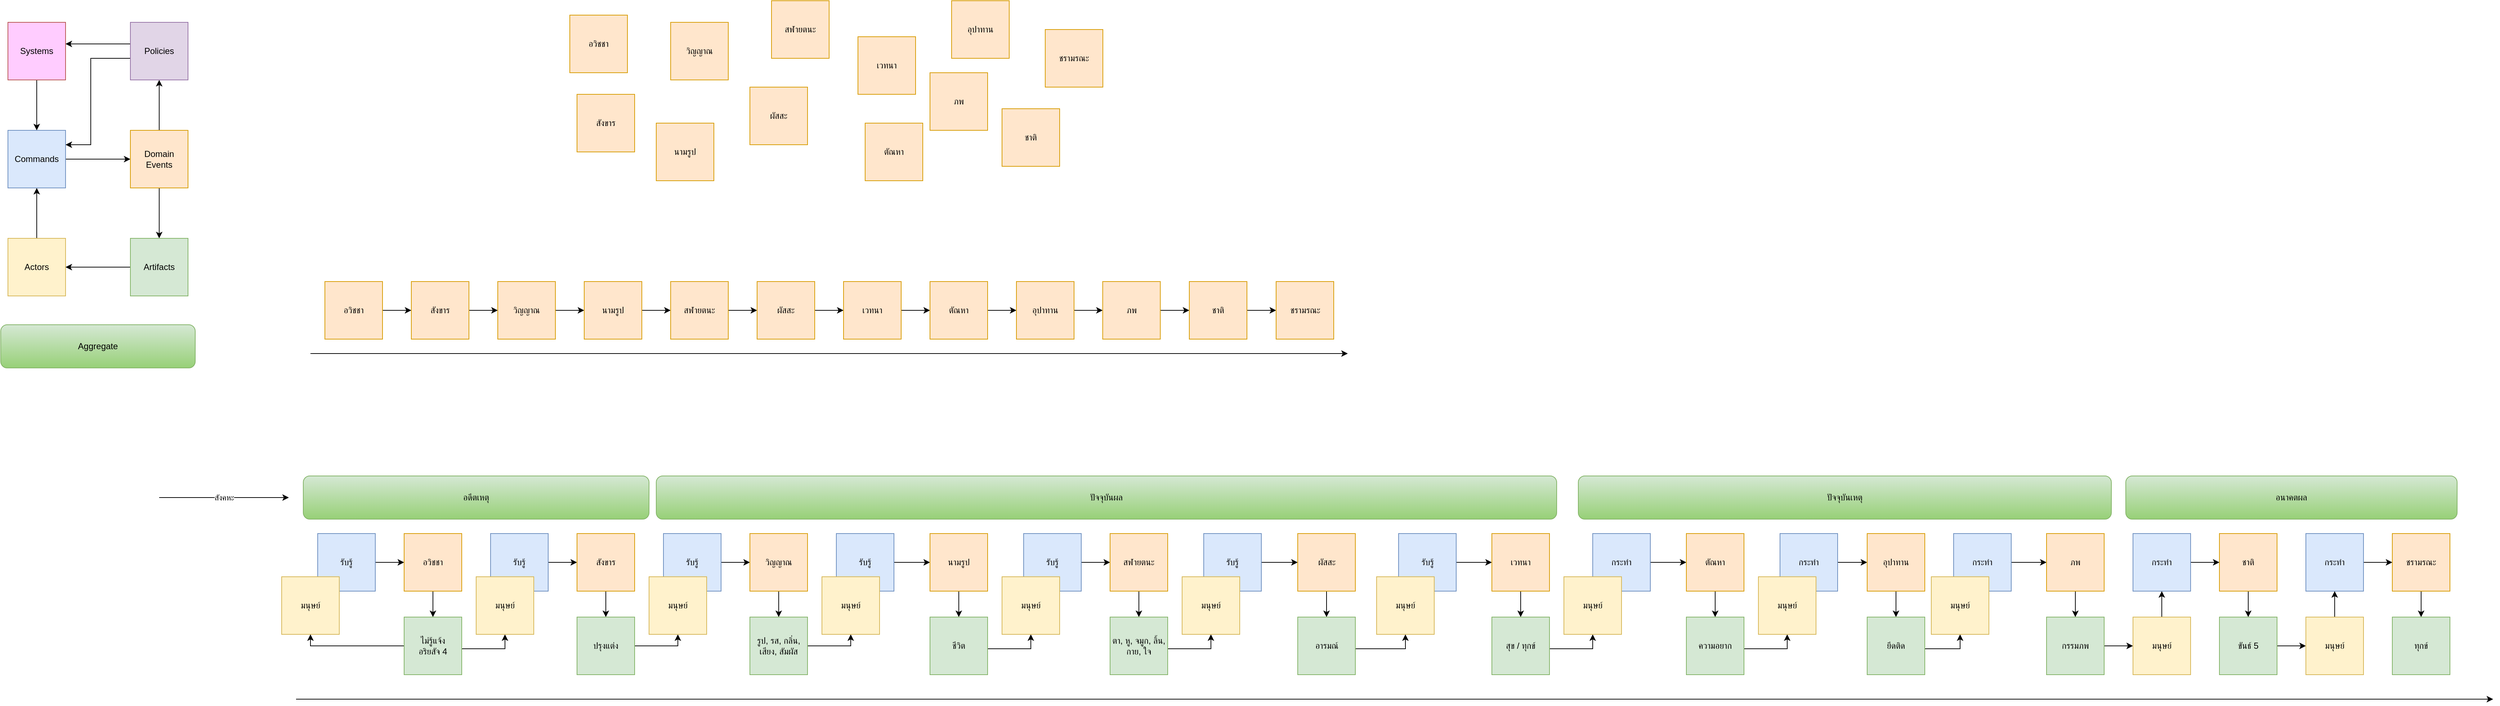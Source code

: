 <mxfile version="24.7.4">
  <diagram name="หน้า-1" id="Qw0tFIXeSHWyljzNwAIm">
    <mxGraphModel dx="2003" dy="1700" grid="1" gridSize="10" guides="1" tooltips="1" connect="1" arrows="1" fold="1" page="1" pageScale="1" pageWidth="827" pageHeight="1169" math="0" shadow="0">
      <root>
        <mxCell id="0" />
        <mxCell id="1" parent="0" />
        <mxCell id="zm-q0sMNVzzizTku4tt9-91" value="" style="edgeStyle=orthogonalEdgeStyle;rounded=0;orthogonalLoop=1;jettySize=auto;html=1;" parent="1" source="zm-q0sMNVzzizTku4tt9-1" target="zm-q0sMNVzzizTku4tt9-2" edge="1">
          <mxGeometry relative="1" as="geometry" />
        </mxCell>
        <mxCell id="zm-q0sMNVzzizTku4tt9-1" value="อวิชชา" style="whiteSpace=wrap;html=1;aspect=fixed;fillColor=#ffe6cc;strokeColor=#d79b00;" parent="1" vertex="1">
          <mxGeometry x="-330" y="-760" width="80" height="80" as="geometry" />
        </mxCell>
        <mxCell id="zm-q0sMNVzzizTku4tt9-92" value="" style="edgeStyle=orthogonalEdgeStyle;rounded=0;orthogonalLoop=1;jettySize=auto;html=1;" parent="1" source="zm-q0sMNVzzizTku4tt9-2" target="zm-q0sMNVzzizTku4tt9-3" edge="1">
          <mxGeometry relative="1" as="geometry" />
        </mxCell>
        <mxCell id="zm-q0sMNVzzizTku4tt9-2" value="สังขาร" style="whiteSpace=wrap;html=1;aspect=fixed;fillColor=#ffe6cc;strokeColor=#d79b00;" parent="1" vertex="1">
          <mxGeometry x="-210" y="-760" width="80" height="80" as="geometry" />
        </mxCell>
        <mxCell id="zm-q0sMNVzzizTku4tt9-93" value="" style="edgeStyle=orthogonalEdgeStyle;rounded=0;orthogonalLoop=1;jettySize=auto;html=1;" parent="1" source="zm-q0sMNVzzizTku4tt9-3" target="zm-q0sMNVzzizTku4tt9-4" edge="1">
          <mxGeometry relative="1" as="geometry" />
        </mxCell>
        <mxCell id="zm-q0sMNVzzizTku4tt9-3" value="วิญญาณ" style="whiteSpace=wrap;html=1;aspect=fixed;fillColor=#ffe6cc;strokeColor=#d79b00;" parent="1" vertex="1">
          <mxGeometry x="-90" y="-760" width="80" height="80" as="geometry" />
        </mxCell>
        <mxCell id="zm-q0sMNVzzizTku4tt9-94" value="" style="edgeStyle=orthogonalEdgeStyle;rounded=0;orthogonalLoop=1;jettySize=auto;html=1;" parent="1" source="zm-q0sMNVzzizTku4tt9-4" target="zm-q0sMNVzzizTku4tt9-5" edge="1">
          <mxGeometry relative="1" as="geometry" />
        </mxCell>
        <mxCell id="zm-q0sMNVzzizTku4tt9-4" value="นามรูป" style="whiteSpace=wrap;html=1;aspect=fixed;fillColor=#ffe6cc;strokeColor=#d79b00;" parent="1" vertex="1">
          <mxGeometry x="30" y="-760" width="80" height="80" as="geometry" />
        </mxCell>
        <mxCell id="zm-q0sMNVzzizTku4tt9-95" value="" style="edgeStyle=orthogonalEdgeStyle;rounded=0;orthogonalLoop=1;jettySize=auto;html=1;" parent="1" source="zm-q0sMNVzzizTku4tt9-5" target="zm-q0sMNVzzizTku4tt9-6" edge="1">
          <mxGeometry relative="1" as="geometry" />
        </mxCell>
        <mxCell id="zm-q0sMNVzzizTku4tt9-5" value="สฬายตนะ" style="whiteSpace=wrap;html=1;aspect=fixed;fillColor=#ffe6cc;strokeColor=#d79b00;" parent="1" vertex="1">
          <mxGeometry x="150" y="-760" width="80" height="80" as="geometry" />
        </mxCell>
        <mxCell id="zm-q0sMNVzzizTku4tt9-96" value="" style="edgeStyle=orthogonalEdgeStyle;rounded=0;orthogonalLoop=1;jettySize=auto;html=1;" parent="1" source="zm-q0sMNVzzizTku4tt9-6" target="zm-q0sMNVzzizTku4tt9-7" edge="1">
          <mxGeometry relative="1" as="geometry" />
        </mxCell>
        <mxCell id="zm-q0sMNVzzizTku4tt9-6" value="ผัสสะ" style="whiteSpace=wrap;html=1;aspect=fixed;fillColor=#ffe6cc;strokeColor=#d79b00;" parent="1" vertex="1">
          <mxGeometry x="270" y="-760" width="80" height="80" as="geometry" />
        </mxCell>
        <mxCell id="zm-q0sMNVzzizTku4tt9-97" value="" style="edgeStyle=orthogonalEdgeStyle;rounded=0;orthogonalLoop=1;jettySize=auto;html=1;" parent="1" source="zm-q0sMNVzzizTku4tt9-7" target="zm-q0sMNVzzizTku4tt9-8" edge="1">
          <mxGeometry relative="1" as="geometry" />
        </mxCell>
        <mxCell id="zm-q0sMNVzzizTku4tt9-7" value="เวทนา" style="whiteSpace=wrap;html=1;aspect=fixed;fillColor=#ffe6cc;strokeColor=#d79b00;" parent="1" vertex="1">
          <mxGeometry x="390" y="-760" width="80" height="80" as="geometry" />
        </mxCell>
        <mxCell id="zm-q0sMNVzzizTku4tt9-98" value="" style="edgeStyle=orthogonalEdgeStyle;rounded=0;orthogonalLoop=1;jettySize=auto;html=1;" parent="1" source="zm-q0sMNVzzizTku4tt9-8" target="zm-q0sMNVzzizTku4tt9-9" edge="1">
          <mxGeometry relative="1" as="geometry" />
        </mxCell>
        <mxCell id="zm-q0sMNVzzizTku4tt9-8" value="ตัณหา" style="whiteSpace=wrap;html=1;aspect=fixed;fillColor=#ffe6cc;strokeColor=#d79b00;" parent="1" vertex="1">
          <mxGeometry x="510" y="-760" width="80" height="80" as="geometry" />
        </mxCell>
        <mxCell id="zm-q0sMNVzzizTku4tt9-99" value="" style="edgeStyle=orthogonalEdgeStyle;rounded=0;orthogonalLoop=1;jettySize=auto;html=1;" parent="1" source="zm-q0sMNVzzizTku4tt9-9" target="zm-q0sMNVzzizTku4tt9-10" edge="1">
          <mxGeometry relative="1" as="geometry" />
        </mxCell>
        <mxCell id="zm-q0sMNVzzizTku4tt9-9" value="อุปาทาน" style="whiteSpace=wrap;html=1;aspect=fixed;fillColor=#ffe6cc;strokeColor=#d79b00;" parent="1" vertex="1">
          <mxGeometry x="630" y="-760" width="80" height="80" as="geometry" />
        </mxCell>
        <mxCell id="zm-q0sMNVzzizTku4tt9-100" value="" style="edgeStyle=orthogonalEdgeStyle;rounded=0;orthogonalLoop=1;jettySize=auto;html=1;" parent="1" source="zm-q0sMNVzzizTku4tt9-10" target="zm-q0sMNVzzizTku4tt9-11" edge="1">
          <mxGeometry relative="1" as="geometry" />
        </mxCell>
        <mxCell id="zm-q0sMNVzzizTku4tt9-10" value="ภพ" style="whiteSpace=wrap;html=1;aspect=fixed;fillColor=#ffe6cc;strokeColor=#d79b00;" parent="1" vertex="1">
          <mxGeometry x="749.75" y="-760" width="80" height="80" as="geometry" />
        </mxCell>
        <mxCell id="zm-q0sMNVzzizTku4tt9-101" value="" style="edgeStyle=orthogonalEdgeStyle;rounded=0;orthogonalLoop=1;jettySize=auto;html=1;" parent="1" source="zm-q0sMNVzzizTku4tt9-11" target="zm-q0sMNVzzizTku4tt9-12" edge="1">
          <mxGeometry relative="1" as="geometry" />
        </mxCell>
        <mxCell id="zm-q0sMNVzzizTku4tt9-11" value="ชาติ" style="whiteSpace=wrap;html=1;aspect=fixed;fillColor=#ffe6cc;strokeColor=#d79b00;" parent="1" vertex="1">
          <mxGeometry x="870" y="-760" width="80" height="80" as="geometry" />
        </mxCell>
        <mxCell id="zm-q0sMNVzzizTku4tt9-12" value="ชรามรณะ" style="whiteSpace=wrap;html=1;aspect=fixed;fillColor=#ffe6cc;strokeColor=#d79b00;" parent="1" vertex="1">
          <mxGeometry x="990.5" y="-760" width="80" height="80" as="geometry" />
        </mxCell>
        <mxCell id="zm-q0sMNVzzizTku4tt9-14" value="" style="endArrow=classic;html=1;rounded=0;" parent="1" edge="1">
          <mxGeometry width="50" height="50" relative="1" as="geometry">
            <mxPoint x="-350" y="-660" as="sourcePoint" />
            <mxPoint x="1090" y="-660" as="targetPoint" />
          </mxGeometry>
        </mxCell>
        <mxCell id="zm-q0sMNVzzizTku4tt9-136" value="" style="edgeStyle=orthogonalEdgeStyle;rounded=0;orthogonalLoop=1;jettySize=auto;html=1;" parent="1" source="zm-q0sMNVzzizTku4tt9-15" target="zm-q0sMNVzzizTku4tt9-30" edge="1">
          <mxGeometry relative="1" as="geometry" />
        </mxCell>
        <mxCell id="zm-q0sMNVzzizTku4tt9-15" value="รับรู้" style="whiteSpace=wrap;html=1;aspect=fixed;fillColor=#dae8fc;strokeColor=#6c8ebf;" parent="1" vertex="1">
          <mxGeometry x="-340" y="-410" width="80" height="80" as="geometry" />
        </mxCell>
        <mxCell id="zm-q0sMNVzzizTku4tt9-18" value="มนุษย์" style="whiteSpace=wrap;html=1;aspect=fixed;fillColor=#fff2cc;strokeColor=#d6b656;" parent="1" vertex="1">
          <mxGeometry x="-390" y="-350" width="80" height="80" as="geometry" />
        </mxCell>
        <mxCell id="zm-q0sMNVzzizTku4tt9-114" style="edgeStyle=orthogonalEdgeStyle;rounded=0;orthogonalLoop=1;jettySize=auto;html=1;" parent="1" source="zm-q0sMNVzzizTku4tt9-21" target="zm-q0sMNVzzizTku4tt9-22" edge="1">
          <mxGeometry relative="1" as="geometry">
            <Array as="points">
              <mxPoint x="-730" y="-860" />
              <mxPoint x="-730" y="-860" />
            </Array>
          </mxGeometry>
        </mxCell>
        <mxCell id="zm-q0sMNVzzizTku4tt9-21" value="Actors" style="whiteSpace=wrap;html=1;aspect=fixed;fillColor=#fff2cc;strokeColor=#d6b656;" parent="1" vertex="1">
          <mxGeometry x="-770" y="-820" width="80" height="80" as="geometry" />
        </mxCell>
        <mxCell id="zm-q0sMNVzzizTku4tt9-115" value="" style="edgeStyle=orthogonalEdgeStyle;rounded=0;orthogonalLoop=1;jettySize=auto;html=1;" parent="1" source="zm-q0sMNVzzizTku4tt9-22" target="zm-q0sMNVzzizTku4tt9-23" edge="1">
          <mxGeometry relative="1" as="geometry" />
        </mxCell>
        <mxCell id="zm-q0sMNVzzizTku4tt9-22" value="Commands" style="whiteSpace=wrap;html=1;aspect=fixed;fillColor=#dae8fc;strokeColor=#6c8ebf;" parent="1" vertex="1">
          <mxGeometry x="-770" y="-970" width="80" height="80" as="geometry" />
        </mxCell>
        <mxCell id="zm-q0sMNVzzizTku4tt9-116" value="" style="edgeStyle=orthogonalEdgeStyle;rounded=0;orthogonalLoop=1;jettySize=auto;html=1;" parent="1" source="zm-q0sMNVzzizTku4tt9-23" target="zm-q0sMNVzzizTku4tt9-24" edge="1">
          <mxGeometry relative="1" as="geometry" />
        </mxCell>
        <mxCell id="zm-q0sMNVzzizTku4tt9-118" value="" style="edgeStyle=orthogonalEdgeStyle;rounded=0;orthogonalLoop=1;jettySize=auto;html=1;" parent="1" source="zm-q0sMNVzzizTku4tt9-23" target="zm-q0sMNVzzizTku4tt9-27" edge="1">
          <mxGeometry relative="1" as="geometry" />
        </mxCell>
        <mxCell id="zm-q0sMNVzzizTku4tt9-23" value="Domain Events" style="whiteSpace=wrap;html=1;aspect=fixed;fillColor=#ffe6cc;strokeColor=#d79b00;" parent="1" vertex="1">
          <mxGeometry x="-600" y="-970" width="80" height="80" as="geometry" />
        </mxCell>
        <mxCell id="zm-q0sMNVzzizTku4tt9-117" value="" style="edgeStyle=orthogonalEdgeStyle;rounded=0;orthogonalLoop=1;jettySize=auto;html=1;" parent="1" source="zm-q0sMNVzzizTku4tt9-24" target="zm-q0sMNVzzizTku4tt9-21" edge="1">
          <mxGeometry relative="1" as="geometry" />
        </mxCell>
        <mxCell id="zm-q0sMNVzzizTku4tt9-24" value="Artifacts" style="whiteSpace=wrap;html=1;aspect=fixed;fillColor=#d5e8d4;strokeColor=#82b366;" parent="1" vertex="1">
          <mxGeometry x="-600" y="-820" width="80" height="80" as="geometry" />
        </mxCell>
        <mxCell id="zm-q0sMNVzzizTku4tt9-120" value="" style="edgeStyle=orthogonalEdgeStyle;rounded=0;orthogonalLoop=1;jettySize=auto;html=1;" parent="1" source="zm-q0sMNVzzizTku4tt9-25" target="zm-q0sMNVzzizTku4tt9-22" edge="1">
          <mxGeometry relative="1" as="geometry" />
        </mxCell>
        <mxCell id="zm-q0sMNVzzizTku4tt9-25" value="Systems" style="whiteSpace=wrap;html=1;aspect=fixed;fillColor=#FFCCFF;strokeColor=#b85450;" parent="1" vertex="1">
          <mxGeometry x="-770" y="-1120" width="80" height="80" as="geometry" />
        </mxCell>
        <mxCell id="zm-q0sMNVzzizTku4tt9-119" value="" style="edgeStyle=orthogonalEdgeStyle;rounded=0;orthogonalLoop=1;jettySize=auto;html=1;" parent="1" source="zm-q0sMNVzzizTku4tt9-27" target="zm-q0sMNVzzizTku4tt9-25" edge="1">
          <mxGeometry relative="1" as="geometry">
            <Array as="points">
              <mxPoint x="-650" y="-1090" />
              <mxPoint x="-650" y="-1090" />
            </Array>
          </mxGeometry>
        </mxCell>
        <mxCell id="zm-q0sMNVzzizTku4tt9-121" style="edgeStyle=orthogonalEdgeStyle;rounded=0;orthogonalLoop=1;jettySize=auto;html=1;" parent="1" source="zm-q0sMNVzzizTku4tt9-27" target="zm-q0sMNVzzizTku4tt9-22" edge="1">
          <mxGeometry relative="1" as="geometry">
            <Array as="points">
              <mxPoint x="-655" y="-1070" />
              <mxPoint x="-655" y="-950" />
            </Array>
          </mxGeometry>
        </mxCell>
        <mxCell id="zm-q0sMNVzzizTku4tt9-27" value="Policies" style="whiteSpace=wrap;html=1;aspect=fixed;fillColor=#e1d5e7;strokeColor=#9673a6;" parent="1" vertex="1">
          <mxGeometry x="-600" y="-1120" width="80" height="80" as="geometry" />
        </mxCell>
        <mxCell id="zm-q0sMNVzzizTku4tt9-88" style="edgeStyle=orthogonalEdgeStyle;rounded=0;orthogonalLoop=1;jettySize=auto;html=1;" parent="1" source="zm-q0sMNVzzizTku4tt9-38" target="zm-q0sMNVzzizTku4tt9-75" edge="1">
          <mxGeometry relative="1" as="geometry">
            <Array as="points">
              <mxPoint x="-110" y="-250" />
              <mxPoint x="-110" y="-250" />
            </Array>
          </mxGeometry>
        </mxCell>
        <mxCell id="zm-q0sMNVzzizTku4tt9-137" value="" style="edgeStyle=orthogonalEdgeStyle;rounded=0;orthogonalLoop=1;jettySize=auto;html=1;" parent="1" source="zm-q0sMNVzzizTku4tt9-30" target="zm-q0sMNVzzizTku4tt9-38" edge="1">
          <mxGeometry relative="1" as="geometry" />
        </mxCell>
        <mxCell id="zm-q0sMNVzzizTku4tt9-30" value="อวิชชา" style="whiteSpace=wrap;html=1;aspect=fixed;fillColor=#ffe6cc;strokeColor=#d79b00;" parent="1" vertex="1">
          <mxGeometry x="-220" y="-410" width="80" height="80" as="geometry" />
        </mxCell>
        <mxCell id="zm-q0sMNVzzizTku4tt9-160" value="" style="edgeStyle=orthogonalEdgeStyle;rounded=0;orthogonalLoop=1;jettySize=auto;html=1;" parent="1" source="zm-q0sMNVzzizTku4tt9-32" target="zm-q0sMNVzzizTku4tt9-34" edge="1">
          <mxGeometry relative="1" as="geometry" />
        </mxCell>
        <mxCell id="zm-q0sMNVzzizTku4tt9-32" value="รับรู้" style="whiteSpace=wrap;html=1;aspect=fixed;fillColor=#dae8fc;strokeColor=#6c8ebf;" parent="1" vertex="1">
          <mxGeometry x="-100" y="-410" width="80" height="80" as="geometry" />
        </mxCell>
        <mxCell id="zm-q0sMNVzzizTku4tt9-139" value="" style="edgeStyle=orthogonalEdgeStyle;rounded=0;orthogonalLoop=1;jettySize=auto;html=1;" parent="1" source="zm-q0sMNVzzizTku4tt9-34" target="zm-q0sMNVzzizTku4tt9-62" edge="1">
          <mxGeometry relative="1" as="geometry" />
        </mxCell>
        <mxCell id="zm-q0sMNVzzizTku4tt9-34" value="สังขาร" style="whiteSpace=wrap;html=1;aspect=fixed;fillColor=#ffe6cc;strokeColor=#d79b00;direction=south;" parent="1" vertex="1">
          <mxGeometry x="20" y="-410" width="80" height="80" as="geometry" />
        </mxCell>
        <mxCell id="zm-q0sMNVzzizTku4tt9-161" value="" style="edgeStyle=orthogonalEdgeStyle;rounded=0;orthogonalLoop=1;jettySize=auto;html=1;" parent="1" source="zm-q0sMNVzzizTku4tt9-35" target="zm-q0sMNVzzizTku4tt9-37" edge="1">
          <mxGeometry relative="1" as="geometry" />
        </mxCell>
        <mxCell id="zm-q0sMNVzzizTku4tt9-35" value="รับรู้" style="whiteSpace=wrap;html=1;aspect=fixed;fillColor=#dae8fc;strokeColor=#6c8ebf;" parent="1" vertex="1">
          <mxGeometry x="140" y="-410" width="80" height="80" as="geometry" />
        </mxCell>
        <mxCell id="zm-q0sMNVzzizTku4tt9-141" value="" style="edgeStyle=orthogonalEdgeStyle;rounded=0;orthogonalLoop=1;jettySize=auto;html=1;" parent="1" source="zm-q0sMNVzzizTku4tt9-37" target="zm-q0sMNVzzizTku4tt9-64" edge="1">
          <mxGeometry relative="1" as="geometry" />
        </mxCell>
        <mxCell id="zm-q0sMNVzzizTku4tt9-37" value="วิญญาณ" style="whiteSpace=wrap;html=1;aspect=fixed;fillColor=#ffe6cc;strokeColor=#d79b00;" parent="1" vertex="1">
          <mxGeometry x="260" y="-410" width="80" height="80" as="geometry" />
        </mxCell>
        <mxCell id="zm-q0sMNVzzizTku4tt9-171" style="edgeStyle=orthogonalEdgeStyle;rounded=0;orthogonalLoop=1;jettySize=auto;html=1;" parent="1" source="zm-q0sMNVzzizTku4tt9-38" target="zm-q0sMNVzzizTku4tt9-18" edge="1">
          <mxGeometry relative="1" as="geometry">
            <Array as="points">
              <mxPoint x="-350" y="-254" />
            </Array>
          </mxGeometry>
        </mxCell>
        <mxCell id="zm-q0sMNVzzizTku4tt9-38" value="ไม่รู้แจ้ง&lt;div&gt;อริยสัจ 4&lt;/div&gt;" style="whiteSpace=wrap;html=1;aspect=fixed;fillColor=#d5e8d4;strokeColor=#82b366;" parent="1" vertex="1">
          <mxGeometry x="-220" y="-294" width="80" height="80" as="geometry" />
        </mxCell>
        <mxCell id="zm-q0sMNVzzizTku4tt9-162" value="" style="edgeStyle=orthogonalEdgeStyle;rounded=0;orthogonalLoop=1;jettySize=auto;html=1;" parent="1" source="zm-q0sMNVzzizTku4tt9-39" target="zm-q0sMNVzzizTku4tt9-40" edge="1">
          <mxGeometry relative="1" as="geometry" />
        </mxCell>
        <mxCell id="zm-q0sMNVzzizTku4tt9-39" value="รับรู้" style="whiteSpace=wrap;html=1;aspect=fixed;fillColor=#dae8fc;strokeColor=#6c8ebf;" parent="1" vertex="1">
          <mxGeometry x="380" y="-410" width="80" height="80" as="geometry" />
        </mxCell>
        <mxCell id="zm-q0sMNVzzizTku4tt9-143" value="" style="edgeStyle=orthogonalEdgeStyle;rounded=0;orthogonalLoop=1;jettySize=auto;html=1;" parent="1" source="zm-q0sMNVzzizTku4tt9-40" target="zm-q0sMNVzzizTku4tt9-67" edge="1">
          <mxGeometry relative="1" as="geometry" />
        </mxCell>
        <mxCell id="zm-q0sMNVzzizTku4tt9-40" value="นามรูป" style="whiteSpace=wrap;html=1;aspect=fixed;fillColor=#ffe6cc;strokeColor=#d79b00;" parent="1" vertex="1">
          <mxGeometry x="510" y="-410" width="80" height="80" as="geometry" />
        </mxCell>
        <mxCell id="zm-q0sMNVzzizTku4tt9-163" value="" style="edgeStyle=orthogonalEdgeStyle;rounded=0;orthogonalLoop=1;jettySize=auto;html=1;" parent="1" source="zm-q0sMNVzzizTku4tt9-41" target="zm-q0sMNVzzizTku4tt9-42" edge="1">
          <mxGeometry relative="1" as="geometry" />
        </mxCell>
        <mxCell id="zm-q0sMNVzzizTku4tt9-41" value="รับรู้" style="whiteSpace=wrap;html=1;aspect=fixed;fillColor=#dae8fc;strokeColor=#6c8ebf;" parent="1" vertex="1">
          <mxGeometry x="640" y="-410" width="80" height="80" as="geometry" />
        </mxCell>
        <mxCell id="zm-q0sMNVzzizTku4tt9-145" value="" style="edgeStyle=orthogonalEdgeStyle;rounded=0;orthogonalLoop=1;jettySize=auto;html=1;" parent="1" source="zm-q0sMNVzzizTku4tt9-42" target="zm-q0sMNVzzizTku4tt9-68" edge="1">
          <mxGeometry relative="1" as="geometry" />
        </mxCell>
        <mxCell id="zm-q0sMNVzzizTku4tt9-42" value="สฬายตนะ" style="whiteSpace=wrap;html=1;aspect=fixed;fillColor=#ffe6cc;strokeColor=#d79b00;" parent="1" vertex="1">
          <mxGeometry x="760" y="-410" width="80" height="80" as="geometry" />
        </mxCell>
        <mxCell id="zm-q0sMNVzzizTku4tt9-164" value="" style="edgeStyle=orthogonalEdgeStyle;rounded=0;orthogonalLoop=1;jettySize=auto;html=1;" parent="1" source="zm-q0sMNVzzizTku4tt9-44" target="zm-q0sMNVzzizTku4tt9-45" edge="1">
          <mxGeometry relative="1" as="geometry" />
        </mxCell>
        <mxCell id="zm-q0sMNVzzizTku4tt9-44" value="รับรู้" style="whiteSpace=wrap;html=1;aspect=fixed;fillColor=#dae8fc;strokeColor=#6c8ebf;" parent="1" vertex="1">
          <mxGeometry x="890" y="-410" width="80" height="80" as="geometry" />
        </mxCell>
        <mxCell id="zm-q0sMNVzzizTku4tt9-147" value="" style="edgeStyle=orthogonalEdgeStyle;rounded=0;orthogonalLoop=1;jettySize=auto;html=1;" parent="1" source="zm-q0sMNVzzizTku4tt9-45" target="zm-q0sMNVzzizTku4tt9-69" edge="1">
          <mxGeometry relative="1" as="geometry" />
        </mxCell>
        <mxCell id="zm-q0sMNVzzizTku4tt9-45" value="ผัสสะ" style="whiteSpace=wrap;html=1;aspect=fixed;fillColor=#ffe6cc;strokeColor=#d79b00;" parent="1" vertex="1">
          <mxGeometry x="1020.5" y="-410" width="80" height="80" as="geometry" />
        </mxCell>
        <mxCell id="zm-q0sMNVzzizTku4tt9-165" value="" style="edgeStyle=orthogonalEdgeStyle;rounded=0;orthogonalLoop=1;jettySize=auto;html=1;" parent="1" source="zm-q0sMNVzzizTku4tt9-46" target="zm-q0sMNVzzizTku4tt9-47" edge="1">
          <mxGeometry relative="1" as="geometry" />
        </mxCell>
        <mxCell id="zm-q0sMNVzzizTku4tt9-46" value="รับรู้" style="whiteSpace=wrap;html=1;aspect=fixed;fillColor=#dae8fc;strokeColor=#6c8ebf;" parent="1" vertex="1">
          <mxGeometry x="1160.5" y="-410" width="80" height="80" as="geometry" />
        </mxCell>
        <mxCell id="zm-q0sMNVzzizTku4tt9-149" value="" style="edgeStyle=orthogonalEdgeStyle;rounded=0;orthogonalLoop=1;jettySize=auto;html=1;" parent="1" source="zm-q0sMNVzzizTku4tt9-47" target="zm-q0sMNVzzizTku4tt9-63" edge="1">
          <mxGeometry relative="1" as="geometry" />
        </mxCell>
        <mxCell id="zm-q0sMNVzzizTku4tt9-47" value="เวทนา" style="whiteSpace=wrap;html=1;aspect=fixed;fillColor=#ffe6cc;strokeColor=#d79b00;" parent="1" vertex="1">
          <mxGeometry x="1290" y="-410" width="80" height="80" as="geometry" />
        </mxCell>
        <mxCell id="zm-q0sMNVzzizTku4tt9-166" value="" style="edgeStyle=orthogonalEdgeStyle;rounded=0;orthogonalLoop=1;jettySize=auto;html=1;" parent="1" source="zm-q0sMNVzzizTku4tt9-48" target="zm-q0sMNVzzizTku4tt9-49" edge="1">
          <mxGeometry relative="1" as="geometry" />
        </mxCell>
        <mxCell id="zm-q0sMNVzzizTku4tt9-48" value="กระทำ" style="whiteSpace=wrap;html=1;aspect=fixed;fillColor=#dae8fc;strokeColor=#6c8ebf;" parent="1" vertex="1">
          <mxGeometry x="1430" y="-410" width="80" height="80" as="geometry" />
        </mxCell>
        <mxCell id="zm-q0sMNVzzizTku4tt9-151" value="" style="edgeStyle=orthogonalEdgeStyle;rounded=0;orthogonalLoop=1;jettySize=auto;html=1;" parent="1" source="zm-q0sMNVzzizTku4tt9-49" target="zm-q0sMNVzzizTku4tt9-70" edge="1">
          <mxGeometry relative="1" as="geometry" />
        </mxCell>
        <mxCell id="zm-q0sMNVzzizTku4tt9-49" value="ตัณหา" style="whiteSpace=wrap;html=1;aspect=fixed;fillColor=#ffe6cc;strokeColor=#d79b00;" parent="1" vertex="1">
          <mxGeometry x="1560" y="-410" width="80" height="80" as="geometry" />
        </mxCell>
        <mxCell id="zm-q0sMNVzzizTku4tt9-167" value="" style="edgeStyle=orthogonalEdgeStyle;rounded=0;orthogonalLoop=1;jettySize=auto;html=1;" parent="1" source="zm-q0sMNVzzizTku4tt9-50" target="zm-q0sMNVzzizTku4tt9-51" edge="1">
          <mxGeometry relative="1" as="geometry" />
        </mxCell>
        <mxCell id="zm-q0sMNVzzizTku4tt9-50" value="กระทำ" style="whiteSpace=wrap;html=1;aspect=fixed;fillColor=#dae8fc;strokeColor=#6c8ebf;" parent="1" vertex="1">
          <mxGeometry x="1690" y="-410" width="80" height="80" as="geometry" />
        </mxCell>
        <mxCell id="zm-q0sMNVzzizTku4tt9-153" value="" style="edgeStyle=orthogonalEdgeStyle;rounded=0;orthogonalLoop=1;jettySize=auto;html=1;" parent="1" source="zm-q0sMNVzzizTku4tt9-51" target="zm-q0sMNVzzizTku4tt9-71" edge="1">
          <mxGeometry relative="1" as="geometry" />
        </mxCell>
        <mxCell id="zm-q0sMNVzzizTku4tt9-51" value="อุปาทาน" style="whiteSpace=wrap;html=1;aspect=fixed;fillColor=#ffe6cc;strokeColor=#d79b00;" parent="1" vertex="1">
          <mxGeometry x="1811" y="-410" width="80" height="80" as="geometry" />
        </mxCell>
        <mxCell id="zm-q0sMNVzzizTku4tt9-168" value="" style="edgeStyle=orthogonalEdgeStyle;rounded=0;orthogonalLoop=1;jettySize=auto;html=1;" parent="1" source="zm-q0sMNVzzizTku4tt9-52" target="zm-q0sMNVzzizTku4tt9-53" edge="1">
          <mxGeometry relative="1" as="geometry" />
        </mxCell>
        <mxCell id="zm-q0sMNVzzizTku4tt9-52" value="กระทำ" style="whiteSpace=wrap;html=1;aspect=fixed;fillColor=#dae8fc;strokeColor=#6c8ebf;" parent="1" vertex="1">
          <mxGeometry x="1931" y="-410" width="80" height="80" as="geometry" />
        </mxCell>
        <mxCell id="zm-q0sMNVzzizTku4tt9-155" value="" style="edgeStyle=orthogonalEdgeStyle;rounded=0;orthogonalLoop=1;jettySize=auto;html=1;" parent="1" source="zm-q0sMNVzzizTku4tt9-53" target="zm-q0sMNVzzizTku4tt9-72" edge="1">
          <mxGeometry relative="1" as="geometry" />
        </mxCell>
        <mxCell id="zm-q0sMNVzzizTku4tt9-53" value="ภพ" style="whiteSpace=wrap;html=1;aspect=fixed;fillColor=#ffe6cc;strokeColor=#d79b00;" parent="1" vertex="1">
          <mxGeometry x="2060" y="-410" width="80" height="80" as="geometry" />
        </mxCell>
        <mxCell id="zm-q0sMNVzzizTku4tt9-157" value="" style="edgeStyle=orthogonalEdgeStyle;rounded=0;orthogonalLoop=1;jettySize=auto;html=1;" parent="1" source="zm-q0sMNVzzizTku4tt9-54" target="zm-q0sMNVzzizTku4tt9-73" edge="1">
          <mxGeometry relative="1" as="geometry" />
        </mxCell>
        <mxCell id="zm-q0sMNVzzizTku4tt9-54" value="ชาติ" style="whiteSpace=wrap;html=1;aspect=fixed;fillColor=#ffe6cc;strokeColor=#d79b00;" parent="1" vertex="1">
          <mxGeometry x="2300" y="-410" width="80" height="80" as="geometry" />
        </mxCell>
        <mxCell id="zm-q0sMNVzzizTku4tt9-159" value="" style="edgeStyle=orthogonalEdgeStyle;rounded=0;orthogonalLoop=1;jettySize=auto;html=1;" parent="1" source="zm-q0sMNVzzizTku4tt9-55" target="zm-q0sMNVzzizTku4tt9-74" edge="1">
          <mxGeometry relative="1" as="geometry" />
        </mxCell>
        <mxCell id="zm-q0sMNVzzizTku4tt9-55" value="ชรามรณะ" style="whiteSpace=wrap;html=1;aspect=fixed;fillColor=#ffe6cc;strokeColor=#d79b00;" parent="1" vertex="1">
          <mxGeometry x="2540" y="-410" width="80" height="80" as="geometry" />
        </mxCell>
        <mxCell id="zm-q0sMNVzzizTku4tt9-169" value="" style="edgeStyle=orthogonalEdgeStyle;rounded=0;orthogonalLoop=1;jettySize=auto;html=1;" parent="1" source="zm-q0sMNVzzizTku4tt9-56" target="zm-q0sMNVzzizTku4tt9-54" edge="1">
          <mxGeometry relative="1" as="geometry" />
        </mxCell>
        <mxCell id="zm-q0sMNVzzizTku4tt9-56" value="กระทำ" style="whiteSpace=wrap;html=1;aspect=fixed;fillColor=#dae8fc;strokeColor=#6c8ebf;" parent="1" vertex="1">
          <mxGeometry x="2180" y="-410" width="80" height="80" as="geometry" />
        </mxCell>
        <mxCell id="zm-q0sMNVzzizTku4tt9-170" value="" style="edgeStyle=orthogonalEdgeStyle;rounded=0;orthogonalLoop=1;jettySize=auto;html=1;" parent="1" source="zm-q0sMNVzzizTku4tt9-57" target="zm-q0sMNVzzizTku4tt9-55" edge="1">
          <mxGeometry relative="1" as="geometry" />
        </mxCell>
        <mxCell id="zm-q0sMNVzzizTku4tt9-57" value="กระทำ" style="whiteSpace=wrap;html=1;aspect=fixed;fillColor=#dae8fc;strokeColor=#6c8ebf;" parent="1" vertex="1">
          <mxGeometry x="2420" y="-410" width="80" height="80" as="geometry" />
        </mxCell>
        <mxCell id="zm-q0sMNVzzizTku4tt9-122" value="" style="edgeStyle=orthogonalEdgeStyle;rounded=0;orthogonalLoop=1;jettySize=auto;html=1;" parent="1" source="zm-q0sMNVzzizTku4tt9-62" target="zm-q0sMNVzzizTku4tt9-76" edge="1">
          <mxGeometry relative="1" as="geometry">
            <Array as="points">
              <mxPoint x="160" y="-254" />
            </Array>
          </mxGeometry>
        </mxCell>
        <mxCell id="zm-q0sMNVzzizTku4tt9-62" value="ปรุงแต่ง" style="whiteSpace=wrap;html=1;aspect=fixed;fillColor=#d5e8d4;strokeColor=#82b366;" parent="1" vertex="1">
          <mxGeometry x="20" y="-294" width="80" height="80" as="geometry" />
        </mxCell>
        <mxCell id="zm-q0sMNVzzizTku4tt9-127" value="" style="edgeStyle=orthogonalEdgeStyle;rounded=0;orthogonalLoop=1;jettySize=auto;html=1;" parent="1" source="zm-q0sMNVzzizTku4tt9-63" target="zm-q0sMNVzzizTku4tt9-81" edge="1">
          <mxGeometry relative="1" as="geometry">
            <Array as="points">
              <mxPoint x="1430" y="-250" />
            </Array>
          </mxGeometry>
        </mxCell>
        <mxCell id="zm-q0sMNVzzizTku4tt9-63" value="สุข / ทุกข์" style="whiteSpace=wrap;html=1;aspect=fixed;fillColor=#d5e8d4;strokeColor=#82b366;" parent="1" vertex="1">
          <mxGeometry x="1290" y="-294" width="80" height="80" as="geometry" />
        </mxCell>
        <mxCell id="zm-q0sMNVzzizTku4tt9-123" value="" style="edgeStyle=orthogonalEdgeStyle;rounded=0;orthogonalLoop=1;jettySize=auto;html=1;" parent="1" source="zm-q0sMNVzzizTku4tt9-64" target="zm-q0sMNVzzizTku4tt9-77" edge="1">
          <mxGeometry relative="1" as="geometry">
            <Array as="points">
              <mxPoint x="400" y="-254" />
            </Array>
          </mxGeometry>
        </mxCell>
        <mxCell id="zm-q0sMNVzzizTku4tt9-64" value="รูป, รส, กลิ่น, เสียง, สัมผัส" style="whiteSpace=wrap;html=1;aspect=fixed;fillColor=#d5e8d4;strokeColor=#82b366;" parent="1" vertex="1">
          <mxGeometry x="260" y="-294" width="80" height="80" as="geometry" />
        </mxCell>
        <mxCell id="zm-q0sMNVzzizTku4tt9-124" value="" style="edgeStyle=orthogonalEdgeStyle;rounded=0;orthogonalLoop=1;jettySize=auto;html=1;" parent="1" source="zm-q0sMNVzzizTku4tt9-67" target="zm-q0sMNVzzizTku4tt9-78" edge="1">
          <mxGeometry relative="1" as="geometry">
            <Array as="points">
              <mxPoint x="650" y="-250" />
            </Array>
          </mxGeometry>
        </mxCell>
        <mxCell id="zm-q0sMNVzzizTku4tt9-67" value="ชีวิต" style="whiteSpace=wrap;html=1;aspect=fixed;fillColor=#d5e8d4;strokeColor=#82b366;" parent="1" vertex="1">
          <mxGeometry x="510" y="-294" width="80" height="80" as="geometry" />
        </mxCell>
        <mxCell id="zm-q0sMNVzzizTku4tt9-125" value="" style="edgeStyle=orthogonalEdgeStyle;rounded=0;orthogonalLoop=1;jettySize=auto;html=1;" parent="1" source="zm-q0sMNVzzizTku4tt9-68" target="zm-q0sMNVzzizTku4tt9-79" edge="1">
          <mxGeometry relative="1" as="geometry">
            <Array as="points">
              <mxPoint x="900" y="-250" />
            </Array>
          </mxGeometry>
        </mxCell>
        <mxCell id="zm-q0sMNVzzizTku4tt9-68" value="ตา, หู, จมูก, ลิ้น, กาย, ใจ" style="whiteSpace=wrap;html=1;aspect=fixed;fillColor=#d5e8d4;strokeColor=#82b366;" parent="1" vertex="1">
          <mxGeometry x="760" y="-294" width="80" height="80" as="geometry" />
        </mxCell>
        <mxCell id="zm-q0sMNVzzizTku4tt9-126" value="" style="edgeStyle=orthogonalEdgeStyle;rounded=0;orthogonalLoop=1;jettySize=auto;html=1;" parent="1" source="zm-q0sMNVzzizTku4tt9-69" target="zm-q0sMNVzzizTku4tt9-80" edge="1">
          <mxGeometry relative="1" as="geometry">
            <Array as="points">
              <mxPoint x="1170" y="-250" />
            </Array>
          </mxGeometry>
        </mxCell>
        <mxCell id="zm-q0sMNVzzizTku4tt9-69" value="อารมณ์" style="whiteSpace=wrap;html=1;aspect=fixed;fillColor=#d5e8d4;strokeColor=#82b366;" parent="1" vertex="1">
          <mxGeometry x="1020.5" y="-294" width="80" height="80" as="geometry" />
        </mxCell>
        <mxCell id="zm-q0sMNVzzizTku4tt9-128" value="" style="edgeStyle=orthogonalEdgeStyle;rounded=0;orthogonalLoop=1;jettySize=auto;html=1;" parent="1" source="zm-q0sMNVzzizTku4tt9-70" target="zm-q0sMNVzzizTku4tt9-82" edge="1">
          <mxGeometry relative="1" as="geometry">
            <Array as="points">
              <mxPoint x="1700" y="-250" />
            </Array>
          </mxGeometry>
        </mxCell>
        <mxCell id="zm-q0sMNVzzizTku4tt9-70" value="ความอยาก" style="whiteSpace=wrap;html=1;aspect=fixed;fillColor=#d5e8d4;strokeColor=#82b366;" parent="1" vertex="1">
          <mxGeometry x="1560" y="-294" width="80" height="80" as="geometry" />
        </mxCell>
        <mxCell id="zm-q0sMNVzzizTku4tt9-129" value="" style="edgeStyle=orthogonalEdgeStyle;rounded=0;orthogonalLoop=1;jettySize=auto;html=1;" parent="1" source="zm-q0sMNVzzizTku4tt9-71" target="zm-q0sMNVzzizTku4tt9-83" edge="1">
          <mxGeometry relative="1" as="geometry">
            <Array as="points">
              <mxPoint x="1940" y="-250" />
            </Array>
          </mxGeometry>
        </mxCell>
        <mxCell id="zm-q0sMNVzzizTku4tt9-71" value="ยึดติด" style="whiteSpace=wrap;html=1;aspect=fixed;fillColor=#d5e8d4;strokeColor=#82b366;" parent="1" vertex="1">
          <mxGeometry x="1811" y="-294" width="80" height="80" as="geometry" />
        </mxCell>
        <mxCell id="zm-q0sMNVzzizTku4tt9-130" value="" style="edgeStyle=orthogonalEdgeStyle;rounded=0;orthogonalLoop=1;jettySize=auto;html=1;" parent="1" source="zm-q0sMNVzzizTku4tt9-72" target="zm-q0sMNVzzizTku4tt9-84" edge="1">
          <mxGeometry relative="1" as="geometry" />
        </mxCell>
        <mxCell id="zm-q0sMNVzzizTku4tt9-72" value="กรรมภพ" style="whiteSpace=wrap;html=1;aspect=fixed;fillColor=#d5e8d4;strokeColor=#82b366;" parent="1" vertex="1">
          <mxGeometry x="2060" y="-294" width="80" height="80" as="geometry" />
        </mxCell>
        <mxCell id="zm-q0sMNVzzizTku4tt9-131" value="" style="edgeStyle=orthogonalEdgeStyle;rounded=0;orthogonalLoop=1;jettySize=auto;html=1;" parent="1" source="zm-q0sMNVzzizTku4tt9-73" target="zm-q0sMNVzzizTku4tt9-85" edge="1">
          <mxGeometry relative="1" as="geometry" />
        </mxCell>
        <mxCell id="zm-q0sMNVzzizTku4tt9-73" value="ขันธ์ 5" style="whiteSpace=wrap;html=1;aspect=fixed;fillColor=#d5e8d4;strokeColor=#82b366;" parent="1" vertex="1">
          <mxGeometry x="2300" y="-294" width="80" height="80" as="geometry" />
        </mxCell>
        <mxCell id="zm-q0sMNVzzizTku4tt9-74" value="ทุกข์" style="whiteSpace=wrap;html=1;aspect=fixed;fillColor=#d5e8d4;strokeColor=#82b366;" parent="1" vertex="1">
          <mxGeometry x="2540" y="-294" width="80" height="80" as="geometry" />
        </mxCell>
        <mxCell id="zm-q0sMNVzzizTku4tt9-75" value="มนุษย์" style="whiteSpace=wrap;html=1;aspect=fixed;fillColor=#fff2cc;strokeColor=#d6b656;" parent="1" vertex="1">
          <mxGeometry x="-120" y="-350" width="80" height="80" as="geometry" />
        </mxCell>
        <mxCell id="zm-q0sMNVzzizTku4tt9-76" value="มนุษย์" style="whiteSpace=wrap;html=1;aspect=fixed;fillColor=#fff2cc;strokeColor=#d6b656;" parent="1" vertex="1">
          <mxGeometry x="120" y="-350" width="80" height="80" as="geometry" />
        </mxCell>
        <mxCell id="zm-q0sMNVzzizTku4tt9-77" value="มนุษย์" style="whiteSpace=wrap;html=1;aspect=fixed;fillColor=#fff2cc;strokeColor=#d6b656;" parent="1" vertex="1">
          <mxGeometry x="360" y="-350" width="80" height="80" as="geometry" />
        </mxCell>
        <mxCell id="zm-q0sMNVzzizTku4tt9-78" value="มนุษย์" style="whiteSpace=wrap;html=1;aspect=fixed;fillColor=#fff2cc;strokeColor=#d6b656;" parent="1" vertex="1">
          <mxGeometry x="610" y="-350" width="80" height="80" as="geometry" />
        </mxCell>
        <mxCell id="zm-q0sMNVzzizTku4tt9-79" value="มนุษย์" style="whiteSpace=wrap;html=1;aspect=fixed;fillColor=#fff2cc;strokeColor=#d6b656;" parent="1" vertex="1">
          <mxGeometry x="860" y="-350" width="80" height="80" as="geometry" />
        </mxCell>
        <mxCell id="zm-q0sMNVzzizTku4tt9-80" value="มนุษย์" style="whiteSpace=wrap;html=1;aspect=fixed;fillColor=#fff2cc;strokeColor=#d6b656;" parent="1" vertex="1">
          <mxGeometry x="1130" y="-350" width="80" height="80" as="geometry" />
        </mxCell>
        <mxCell id="zm-q0sMNVzzizTku4tt9-81" value="มนุษย์" style="whiteSpace=wrap;html=1;aspect=fixed;fillColor=#fff2cc;strokeColor=#d6b656;" parent="1" vertex="1">
          <mxGeometry x="1390" y="-350" width="80" height="80" as="geometry" />
        </mxCell>
        <mxCell id="zm-q0sMNVzzizTku4tt9-82" value="มนุษย์" style="whiteSpace=wrap;html=1;aspect=fixed;fillColor=#fff2cc;strokeColor=#d6b656;" parent="1" vertex="1">
          <mxGeometry x="1660" y="-350" width="80" height="80" as="geometry" />
        </mxCell>
        <mxCell id="zm-q0sMNVzzizTku4tt9-83" value="มนุษย์" style="whiteSpace=wrap;html=1;aspect=fixed;fillColor=#fff2cc;strokeColor=#d6b656;" parent="1" vertex="1">
          <mxGeometry x="1900" y="-350" width="80" height="80" as="geometry" />
        </mxCell>
        <mxCell id="zm-q0sMNVzzizTku4tt9-156" value="" style="edgeStyle=orthogonalEdgeStyle;rounded=0;orthogonalLoop=1;jettySize=auto;html=1;" parent="1" source="zm-q0sMNVzzizTku4tt9-84" target="zm-q0sMNVzzizTku4tt9-56" edge="1">
          <mxGeometry relative="1" as="geometry" />
        </mxCell>
        <mxCell id="zm-q0sMNVzzizTku4tt9-84" value="มนุษย์" style="whiteSpace=wrap;html=1;aspect=fixed;fillColor=#fff2cc;strokeColor=#d6b656;" parent="1" vertex="1">
          <mxGeometry x="2180" y="-294" width="80" height="80" as="geometry" />
        </mxCell>
        <mxCell id="zm-q0sMNVzzizTku4tt9-158" value="" style="edgeStyle=orthogonalEdgeStyle;rounded=0;orthogonalLoop=1;jettySize=auto;html=1;" parent="1" source="zm-q0sMNVzzizTku4tt9-85" target="zm-q0sMNVzzizTku4tt9-57" edge="1">
          <mxGeometry relative="1" as="geometry" />
        </mxCell>
        <mxCell id="zm-q0sMNVzzizTku4tt9-85" value="มนุษย์" style="whiteSpace=wrap;html=1;aspect=fixed;fillColor=#fff2cc;strokeColor=#d6b656;" parent="1" vertex="1">
          <mxGeometry x="2420" y="-294" width="80" height="80" as="geometry" />
        </mxCell>
        <mxCell id="zm-q0sMNVzzizTku4tt9-86" value="" style="endArrow=classic;html=1;rounded=0;" parent="1" edge="1">
          <mxGeometry width="50" height="50" relative="1" as="geometry">
            <mxPoint x="-370" y="-180" as="sourcePoint" />
            <mxPoint x="2680" y="-180" as="targetPoint" />
          </mxGeometry>
        </mxCell>
        <mxCell id="zm-q0sMNVzzizTku4tt9-172" value="อนาคตผล" style="rounded=1;whiteSpace=wrap;html=1;fillColor=#d5e8d4;strokeColor=#82b366;gradientColor=#97d077;" parent="1" vertex="1">
          <mxGeometry x="2170" y="-490" width="460" height="60" as="geometry" />
        </mxCell>
        <mxCell id="zm-q0sMNVzzizTku4tt9-173" value="ปัจจุบันเหตุ" style="rounded=1;whiteSpace=wrap;html=1;fillColor=#d5e8d4;strokeColor=#82b366;gradientColor=#97d077;" parent="1" vertex="1">
          <mxGeometry x="1410" y="-490" width="740" height="60" as="geometry" />
        </mxCell>
        <mxCell id="zm-q0sMNVzzizTku4tt9-174" value="&lt;span style=&quot;color: rgb(0, 0, 0);&quot;&gt;ปัจจุบันผล&lt;/span&gt;" style="rounded=1;whiteSpace=wrap;html=1;fillColor=#d5e8d4;strokeColor=#82b366;gradientColor=#97d077;" parent="1" vertex="1">
          <mxGeometry x="130" y="-490" width="1250" height="60" as="geometry" />
        </mxCell>
        <mxCell id="zm-q0sMNVzzizTku4tt9-175" value="อดีตเหตุ" style="rounded=1;whiteSpace=wrap;html=1;fillColor=#d5e8d4;strokeColor=#82b366;gradientColor=#97d077;" parent="1" vertex="1">
          <mxGeometry x="-360" y="-490" width="480" height="60" as="geometry" />
        </mxCell>
        <mxCell id="zm-q0sMNVzzizTku4tt9-177" value="Aggregate" style="rounded=1;whiteSpace=wrap;html=1;fillColor=#d5e8d4;strokeColor=#82b366;gradientColor=#97d077;" parent="1" vertex="1">
          <mxGeometry x="-780" y="-700" width="270" height="60" as="geometry" />
        </mxCell>
        <mxCell id="zm-q0sMNVzzizTku4tt9-178" value="อวิชชา" style="whiteSpace=wrap;html=1;aspect=fixed;fillColor=#ffe6cc;strokeColor=#d79b00;" parent="1" vertex="1">
          <mxGeometry x="10" y="-1130" width="80" height="80" as="geometry" />
        </mxCell>
        <mxCell id="zm-q0sMNVzzizTku4tt9-179" value="สังขาร" style="whiteSpace=wrap;html=1;aspect=fixed;fillColor=#ffe6cc;strokeColor=#d79b00;" parent="1" vertex="1">
          <mxGeometry x="20" y="-1020" width="80" height="80" as="geometry" />
        </mxCell>
        <mxCell id="zm-q0sMNVzzizTku4tt9-180" value="วิญญาณ" style="whiteSpace=wrap;html=1;aspect=fixed;fillColor=#ffe6cc;strokeColor=#d79b00;" parent="1" vertex="1">
          <mxGeometry x="150" y="-1120" width="80" height="80" as="geometry" />
        </mxCell>
        <mxCell id="zm-q0sMNVzzizTku4tt9-181" value="นามรูป" style="whiteSpace=wrap;html=1;aspect=fixed;fillColor=#ffe6cc;strokeColor=#d79b00;" parent="1" vertex="1">
          <mxGeometry x="130" y="-980" width="80" height="80" as="geometry" />
        </mxCell>
        <mxCell id="zm-q0sMNVzzizTku4tt9-182" value="สฬายตนะ" style="whiteSpace=wrap;html=1;aspect=fixed;fillColor=#ffe6cc;strokeColor=#d79b00;" parent="1" vertex="1">
          <mxGeometry x="290" y="-1150" width="80" height="80" as="geometry" />
        </mxCell>
        <mxCell id="zm-q0sMNVzzizTku4tt9-183" value="ผัสสะ" style="whiteSpace=wrap;html=1;aspect=fixed;fillColor=#ffe6cc;strokeColor=#d79b00;" parent="1" vertex="1">
          <mxGeometry x="260" y="-1030" width="80" height="80" as="geometry" />
        </mxCell>
        <mxCell id="zm-q0sMNVzzizTku4tt9-184" value="เวทนา" style="whiteSpace=wrap;html=1;aspect=fixed;fillColor=#ffe6cc;strokeColor=#d79b00;" parent="1" vertex="1">
          <mxGeometry x="410" y="-1100" width="80" height="80" as="geometry" />
        </mxCell>
        <mxCell id="zm-q0sMNVzzizTku4tt9-185" value="ตัณหา" style="whiteSpace=wrap;html=1;aspect=fixed;fillColor=#ffe6cc;strokeColor=#d79b00;" parent="1" vertex="1">
          <mxGeometry x="420" y="-980" width="80" height="80" as="geometry" />
        </mxCell>
        <mxCell id="zm-q0sMNVzzizTku4tt9-186" value="อุปาทาน" style="whiteSpace=wrap;html=1;aspect=fixed;fillColor=#ffe6cc;strokeColor=#d79b00;" parent="1" vertex="1">
          <mxGeometry x="540" y="-1150" width="80" height="80" as="geometry" />
        </mxCell>
        <mxCell id="zm-q0sMNVzzizTku4tt9-187" value="ภพ" style="whiteSpace=wrap;html=1;aspect=fixed;fillColor=#ffe6cc;strokeColor=#d79b00;" parent="1" vertex="1">
          <mxGeometry x="510" y="-1050" width="80" height="80" as="geometry" />
        </mxCell>
        <mxCell id="zm-q0sMNVzzizTku4tt9-188" value="ชาติ" style="whiteSpace=wrap;html=1;aspect=fixed;fillColor=#ffe6cc;strokeColor=#d79b00;" parent="1" vertex="1">
          <mxGeometry x="610" y="-1000" width="80" height="80" as="geometry" />
        </mxCell>
        <mxCell id="zm-q0sMNVzzizTku4tt9-189" value="ชรามรณะ" style="whiteSpace=wrap;html=1;aspect=fixed;fillColor=#ffe6cc;strokeColor=#d79b00;" parent="1" vertex="1">
          <mxGeometry x="670" y="-1110" width="80" height="80" as="geometry" />
        </mxCell>
        <mxCell id="mX8WciKGJ0VyOtuPMxl3-1" value="สังคหะ" style="endArrow=classic;html=1;rounded=0;" parent="1" edge="1">
          <mxGeometry width="50" height="50" relative="1" as="geometry">
            <mxPoint x="-560" y="-460" as="sourcePoint" />
            <mxPoint x="-380" y="-460" as="targetPoint" />
          </mxGeometry>
        </mxCell>
      </root>
    </mxGraphModel>
  </diagram>
</mxfile>
